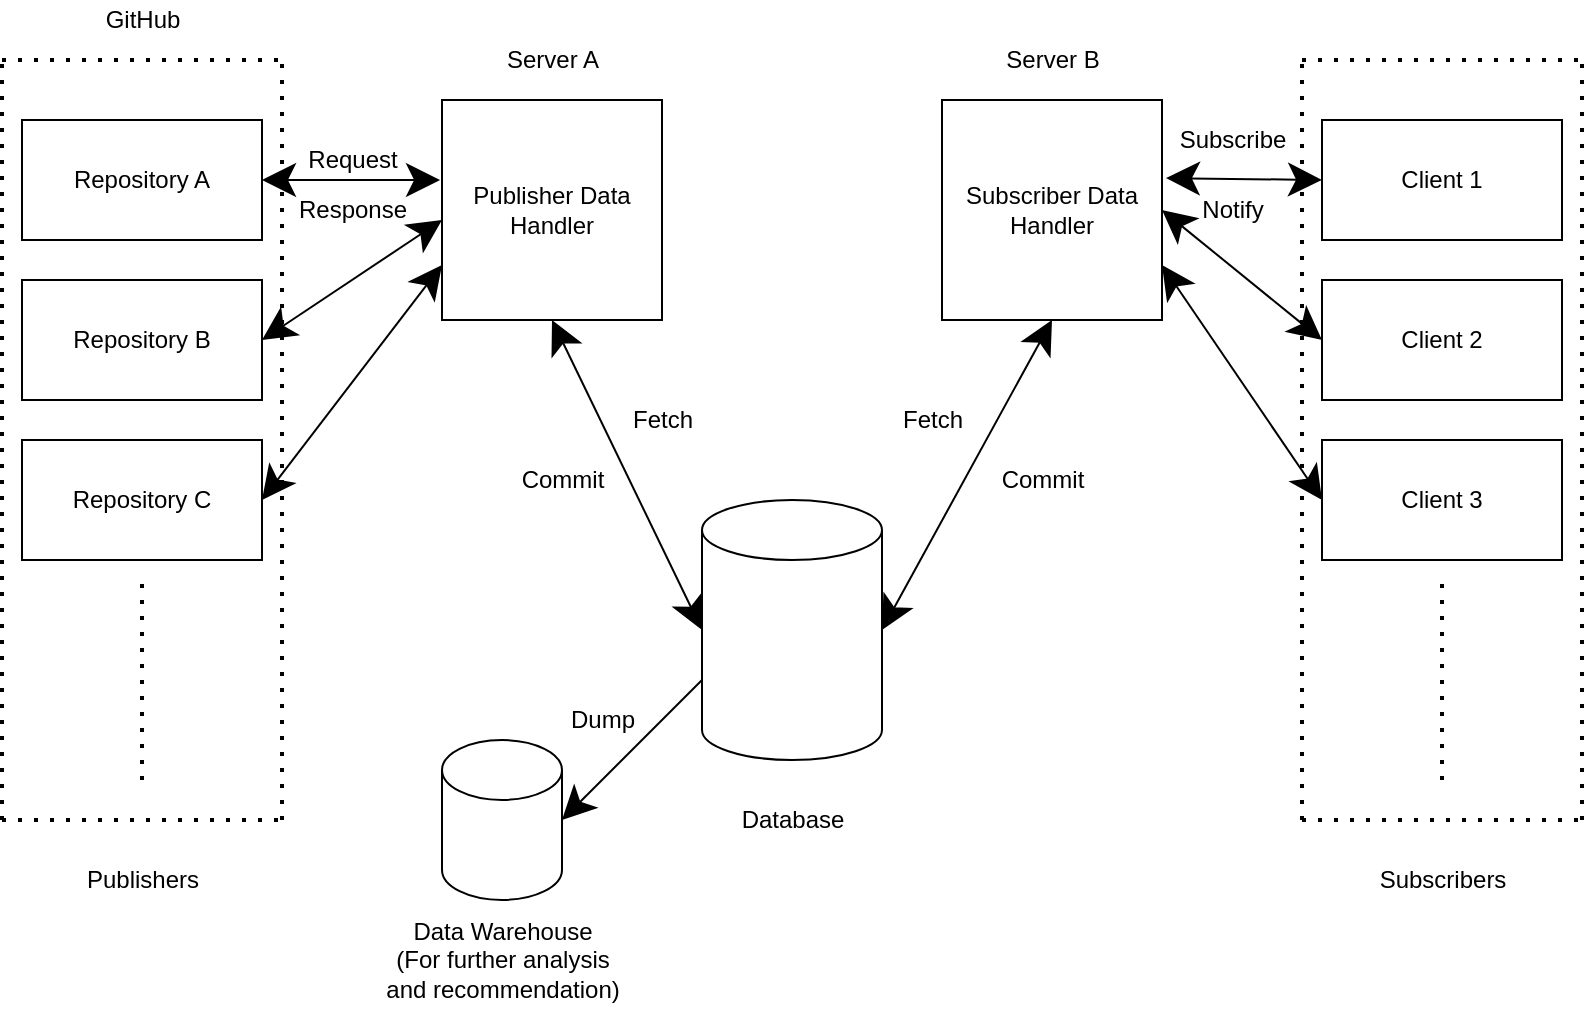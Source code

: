 <mxfile version="15.3.4"><diagram id="5i_JeaVVoth2f6koDLTo" name="Page-1"><mxGraphModel dx="788" dy="542" grid="1" gridSize="10" guides="1" tooltips="1" connect="1" arrows="1" fold="1" page="1" pageScale="1" pageWidth="850" pageHeight="1100" math="0" shadow="0"><root><mxCell id="0"/><mxCell id="1" parent="0"/><mxCell id="8Oj2IK2HhneeiTwUoJJP-1" value="Repository A" style="rounded=0;whiteSpace=wrap;html=1;hachureGap=4;pointerEvents=0;" vertex="1" parent="1"><mxGeometry x="40" y="70" width="120" height="60" as="geometry"/></mxCell><mxCell id="8Oj2IK2HhneeiTwUoJJP-2" value="Repository B" style="rounded=0;whiteSpace=wrap;html=1;hachureGap=4;pointerEvents=0;" vertex="1" parent="1"><mxGeometry x="40" y="150" width="120" height="60" as="geometry"/></mxCell><mxCell id="8Oj2IK2HhneeiTwUoJJP-3" value="Repository C" style="rounded=0;whiteSpace=wrap;html=1;hachureGap=4;pointerEvents=0;" vertex="1" parent="1"><mxGeometry x="40" y="230" width="120" height="60" as="geometry"/></mxCell><mxCell id="8Oj2IK2HhneeiTwUoJJP-5" value="" style="endArrow=none;dashed=1;html=1;dashPattern=1 3;strokeWidth=2;startSize=14;endSize=14;sourcePerimeterSpacing=8;targetPerimeterSpacing=8;" edge="1" parent="1"><mxGeometry width="50" height="50" relative="1" as="geometry"><mxPoint x="30" y="420" as="sourcePoint"/><mxPoint x="30" y="40" as="targetPoint"/></mxGeometry></mxCell><mxCell id="8Oj2IK2HhneeiTwUoJJP-6" value="" style="endArrow=none;dashed=1;html=1;dashPattern=1 3;strokeWidth=2;startSize=14;endSize=14;sourcePerimeterSpacing=8;targetPerimeterSpacing=8;" edge="1" parent="1"><mxGeometry width="50" height="50" relative="1" as="geometry"><mxPoint x="170" y="420" as="sourcePoint"/><mxPoint x="170" y="40" as="targetPoint"/></mxGeometry></mxCell><mxCell id="8Oj2IK2HhneeiTwUoJJP-7" value="" style="endArrow=none;dashed=1;html=1;dashPattern=1 3;strokeWidth=2;startSize=14;endSize=14;sourcePerimeterSpacing=8;targetPerimeterSpacing=8;" edge="1" parent="1"><mxGeometry width="50" height="50" relative="1" as="geometry"><mxPoint x="30" y="420" as="sourcePoint"/><mxPoint x="170" y="420" as="targetPoint"/></mxGeometry></mxCell><mxCell id="8Oj2IK2HhneeiTwUoJJP-8" value="" style="endArrow=none;dashed=1;html=1;dashPattern=1 3;strokeWidth=2;startSize=14;endSize=14;sourcePerimeterSpacing=8;targetPerimeterSpacing=8;" edge="1" parent="1"><mxGeometry width="50" height="50" relative="1" as="geometry"><mxPoint x="30" y="40" as="sourcePoint"/><mxPoint x="170" y="40" as="targetPoint"/></mxGeometry></mxCell><mxCell id="8Oj2IK2HhneeiTwUoJJP-10" value="" style="endArrow=none;dashed=1;html=1;dashPattern=1 3;strokeWidth=2;startSize=14;endSize=14;sourcePerimeterSpacing=8;targetPerimeterSpacing=8;" edge="1" parent="1"><mxGeometry width="50" height="50" relative="1" as="geometry"><mxPoint x="100" y="400" as="sourcePoint"/><mxPoint x="100" y="300" as="targetPoint"/></mxGeometry></mxCell><mxCell id="8Oj2IK2HhneeiTwUoJJP-11" value="Client 1" style="rounded=0;whiteSpace=wrap;html=1;hachureGap=4;pointerEvents=0;" vertex="1" parent="1"><mxGeometry x="690" y="70" width="120" height="60" as="geometry"/></mxCell><mxCell id="8Oj2IK2HhneeiTwUoJJP-12" value="Client 2" style="rounded=0;whiteSpace=wrap;html=1;hachureGap=4;pointerEvents=0;" vertex="1" parent="1"><mxGeometry x="690" y="150" width="120" height="60" as="geometry"/></mxCell><mxCell id="8Oj2IK2HhneeiTwUoJJP-13" value="Client 3" style="rounded=0;whiteSpace=wrap;html=1;hachureGap=4;pointerEvents=0;" vertex="1" parent="1"><mxGeometry x="690" y="230" width="120" height="60" as="geometry"/></mxCell><mxCell id="8Oj2IK2HhneeiTwUoJJP-14" value="" style="endArrow=none;dashed=1;html=1;dashPattern=1 3;strokeWidth=2;startSize=14;endSize=14;sourcePerimeterSpacing=8;targetPerimeterSpacing=8;" edge="1" parent="1"><mxGeometry width="50" height="50" relative="1" as="geometry"><mxPoint x="680" y="420" as="sourcePoint"/><mxPoint x="680" y="40" as="targetPoint"/></mxGeometry></mxCell><mxCell id="8Oj2IK2HhneeiTwUoJJP-15" value="" style="endArrow=none;dashed=1;html=1;dashPattern=1 3;strokeWidth=2;startSize=14;endSize=14;sourcePerimeterSpacing=8;targetPerimeterSpacing=8;" edge="1" parent="1"><mxGeometry width="50" height="50" relative="1" as="geometry"><mxPoint x="820" y="420" as="sourcePoint"/><mxPoint x="820" y="40" as="targetPoint"/></mxGeometry></mxCell><mxCell id="8Oj2IK2HhneeiTwUoJJP-16" value="" style="endArrow=none;dashed=1;html=1;dashPattern=1 3;strokeWidth=2;startSize=14;endSize=14;sourcePerimeterSpacing=8;targetPerimeterSpacing=8;" edge="1" parent="1"><mxGeometry width="50" height="50" relative="1" as="geometry"><mxPoint x="680" y="420" as="sourcePoint"/><mxPoint x="820" y="420" as="targetPoint"/></mxGeometry></mxCell><mxCell id="8Oj2IK2HhneeiTwUoJJP-17" value="" style="endArrow=none;dashed=1;html=1;dashPattern=1 3;strokeWidth=2;startSize=14;endSize=14;sourcePerimeterSpacing=8;targetPerimeterSpacing=8;" edge="1" parent="1"><mxGeometry width="50" height="50" relative="1" as="geometry"><mxPoint x="680" y="40" as="sourcePoint"/><mxPoint x="820" y="40" as="targetPoint"/></mxGeometry></mxCell><mxCell id="8Oj2IK2HhneeiTwUoJJP-18" value="" style="endArrow=none;dashed=1;html=1;dashPattern=1 3;strokeWidth=2;startSize=14;endSize=14;sourcePerimeterSpacing=8;targetPerimeterSpacing=8;" edge="1" parent="1"><mxGeometry width="50" height="50" relative="1" as="geometry"><mxPoint x="750" y="400" as="sourcePoint"/><mxPoint x="750" y="300" as="targetPoint"/></mxGeometry></mxCell><mxCell id="8Oj2IK2HhneeiTwUoJJP-19" value="Subscribers" style="text;html=1;align=center;verticalAlign=middle;resizable=0;points=[];autosize=1;strokeColor=none;fillColor=none;" vertex="1" parent="1"><mxGeometry x="710" y="440" width="80" height="20" as="geometry"/></mxCell><mxCell id="8Oj2IK2HhneeiTwUoJJP-20" value="Publishers" style="text;html=1;align=center;verticalAlign=middle;resizable=0;points=[];autosize=1;strokeColor=none;fillColor=none;" vertex="1" parent="1"><mxGeometry x="65" y="440" width="70" height="20" as="geometry"/></mxCell><mxCell id="8Oj2IK2HhneeiTwUoJJP-21" value="GitHub" style="text;html=1;align=center;verticalAlign=middle;resizable=0;points=[];autosize=1;strokeColor=none;fillColor=none;" vertex="1" parent="1"><mxGeometry x="75" y="10" width="50" height="20" as="geometry"/></mxCell><mxCell id="8Oj2IK2HhneeiTwUoJJP-22" value="" style="shape=cylinder3;whiteSpace=wrap;html=1;boundedLbl=1;backgroundOutline=1;size=15;hachureGap=4;pointerEvents=0;" vertex="1" parent="1"><mxGeometry x="380" y="260" width="90" height="130" as="geometry"/></mxCell><mxCell id="8Oj2IK2HhneeiTwUoJJP-23" value="Database" style="text;html=1;align=center;verticalAlign=middle;resizable=0;points=[];autosize=1;strokeColor=none;fillColor=none;" vertex="1" parent="1"><mxGeometry x="390" y="410" width="70" height="20" as="geometry"/></mxCell><mxCell id="8Oj2IK2HhneeiTwUoJJP-24" value="&lt;span&gt;Publisher Data Handler&lt;/span&gt;" style="whiteSpace=wrap;html=1;aspect=fixed;hachureGap=4;pointerEvents=0;" vertex="1" parent="1"><mxGeometry x="250" y="60" width="110" height="110" as="geometry"/></mxCell><mxCell id="8Oj2IK2HhneeiTwUoJJP-25" value="Subscriber Data Handler" style="whiteSpace=wrap;html=1;aspect=fixed;hachureGap=4;pointerEvents=0;" vertex="1" parent="1"><mxGeometry x="500" y="60" width="110" height="110" as="geometry"/></mxCell><mxCell id="8Oj2IK2HhneeiTwUoJJP-26" value="" style="shape=cylinder3;whiteSpace=wrap;html=1;boundedLbl=1;backgroundOutline=1;size=15;hachureGap=4;pointerEvents=0;" vertex="1" parent="1"><mxGeometry x="250" y="380" width="60" height="80" as="geometry"/></mxCell><mxCell id="8Oj2IK2HhneeiTwUoJJP-27" value="" style="endArrow=classic;startArrow=classic;html=1;startSize=14;endSize=14;sourcePerimeterSpacing=8;targetPerimeterSpacing=8;entryX=0;entryY=0.5;entryDx=0;entryDy=0;exitX=1.018;exitY=0.355;exitDx=0;exitDy=0;exitPerimeter=0;" edge="1" parent="1" source="8Oj2IK2HhneeiTwUoJJP-25" target="8Oj2IK2HhneeiTwUoJJP-11"><mxGeometry width="50" height="50" relative="1" as="geometry"><mxPoint x="400" y="340" as="sourcePoint"/><mxPoint x="450" y="290" as="targetPoint"/></mxGeometry></mxCell><mxCell id="8Oj2IK2HhneeiTwUoJJP-28" value="" style="endArrow=classic;startArrow=classic;html=1;startSize=14;endSize=14;sourcePerimeterSpacing=8;targetPerimeterSpacing=8;entryX=0;entryY=0.5;entryDx=0;entryDy=0;exitX=1;exitY=0.5;exitDx=0;exitDy=0;" edge="1" parent="1" source="8Oj2IK2HhneeiTwUoJJP-25" target="8Oj2IK2HhneeiTwUoJJP-12"><mxGeometry width="50" height="50" relative="1" as="geometry"><mxPoint x="621.98" y="109.05" as="sourcePoint"/><mxPoint x="700" y="110" as="targetPoint"/></mxGeometry></mxCell><mxCell id="8Oj2IK2HhneeiTwUoJJP-29" value="" style="endArrow=classic;startArrow=classic;html=1;startSize=14;endSize=14;sourcePerimeterSpacing=8;targetPerimeterSpacing=8;entryX=0;entryY=0.5;entryDx=0;entryDy=0;exitX=1;exitY=0.75;exitDx=0;exitDy=0;" edge="1" parent="1" source="8Oj2IK2HhneeiTwUoJJP-25" target="8Oj2IK2HhneeiTwUoJJP-13"><mxGeometry width="50" height="50" relative="1" as="geometry"><mxPoint x="620" y="125" as="sourcePoint"/><mxPoint x="700" y="190" as="targetPoint"/></mxGeometry></mxCell><mxCell id="8Oj2IK2HhneeiTwUoJJP-31" value="" style="endArrow=classic;startArrow=classic;html=1;startSize=14;endSize=14;sourcePerimeterSpacing=8;targetPerimeterSpacing=8;entryX=1;entryY=0.5;entryDx=0;entryDy=0;exitX=-0.009;exitY=0.364;exitDx=0;exitDy=0;exitPerimeter=0;" edge="1" parent="1" source="8Oj2IK2HhneeiTwUoJJP-24" target="8Oj2IK2HhneeiTwUoJJP-1"><mxGeometry width="50" height="50" relative="1" as="geometry"><mxPoint x="400" y="340" as="sourcePoint"/><mxPoint x="450" y="290" as="targetPoint"/></mxGeometry></mxCell><mxCell id="8Oj2IK2HhneeiTwUoJJP-32" value="" style="endArrow=classic;startArrow=classic;html=1;startSize=14;endSize=14;sourcePerimeterSpacing=8;targetPerimeterSpacing=8;entryX=1;entryY=0.5;entryDx=0;entryDy=0;" edge="1" parent="1" target="8Oj2IK2HhneeiTwUoJJP-2"><mxGeometry width="50" height="50" relative="1" as="geometry"><mxPoint x="250" y="120" as="sourcePoint"/><mxPoint x="170" y="110" as="targetPoint"/></mxGeometry></mxCell><mxCell id="8Oj2IK2HhneeiTwUoJJP-33" value="" style="endArrow=classic;startArrow=classic;html=1;startSize=14;endSize=14;sourcePerimeterSpacing=8;targetPerimeterSpacing=8;entryX=1;entryY=0.5;entryDx=0;entryDy=0;exitX=0;exitY=0.75;exitDx=0;exitDy=0;" edge="1" parent="1" source="8Oj2IK2HhneeiTwUoJJP-24" target="8Oj2IK2HhneeiTwUoJJP-3"><mxGeometry width="50" height="50" relative="1" as="geometry"><mxPoint x="260" y="130" as="sourcePoint"/><mxPoint x="170" y="190" as="targetPoint"/></mxGeometry></mxCell><mxCell id="8Oj2IK2HhneeiTwUoJJP-34" value="" style="endArrow=classic;startArrow=classic;html=1;startSize=14;endSize=14;sourcePerimeterSpacing=8;targetPerimeterSpacing=8;entryX=0.5;entryY=1;entryDx=0;entryDy=0;exitX=0;exitY=0.5;exitDx=0;exitDy=0;exitPerimeter=0;" edge="1" parent="1" source="8Oj2IK2HhneeiTwUoJJP-22" target="8Oj2IK2HhneeiTwUoJJP-24"><mxGeometry width="50" height="50" relative="1" as="geometry"><mxPoint x="400" y="340" as="sourcePoint"/><mxPoint x="450" y="290" as="targetPoint"/></mxGeometry></mxCell><mxCell id="8Oj2IK2HhneeiTwUoJJP-35" value="" style="endArrow=classic;startArrow=classic;html=1;startSize=14;endSize=14;sourcePerimeterSpacing=8;targetPerimeterSpacing=8;entryX=0.5;entryY=1;entryDx=0;entryDy=0;exitX=1;exitY=0.5;exitDx=0;exitDy=0;exitPerimeter=0;" edge="1" parent="1" source="8Oj2IK2HhneeiTwUoJJP-22" target="8Oj2IK2HhneeiTwUoJJP-25"><mxGeometry width="50" height="50" relative="1" as="geometry"><mxPoint x="400" y="340" as="sourcePoint"/><mxPoint x="450" y="290" as="targetPoint"/></mxGeometry></mxCell><mxCell id="8Oj2IK2HhneeiTwUoJJP-36" value="Server A" style="text;html=1;align=center;verticalAlign=middle;resizable=0;points=[];autosize=1;strokeColor=none;fillColor=none;" vertex="1" parent="1"><mxGeometry x="275" y="30" width="60" height="20" as="geometry"/></mxCell><mxCell id="8Oj2IK2HhneeiTwUoJJP-37" value="Server B" style="text;html=1;align=center;verticalAlign=middle;resizable=0;points=[];autosize=1;strokeColor=none;fillColor=none;" vertex="1" parent="1"><mxGeometry x="525" y="30" width="60" height="20" as="geometry"/></mxCell><mxCell id="8Oj2IK2HhneeiTwUoJJP-38" value="Data Warehouse&lt;br&gt;(For further analysis &lt;br&gt;and recommendation)" style="text;html=1;align=center;verticalAlign=middle;resizable=0;points=[];autosize=1;strokeColor=none;fillColor=none;" vertex="1" parent="1"><mxGeometry x="215" y="465" width="130" height="50" as="geometry"/></mxCell><mxCell id="8Oj2IK2HhneeiTwUoJJP-52" value="Request" style="text;html=1;align=center;verticalAlign=middle;resizable=0;points=[];autosize=1;strokeColor=none;fillColor=none;" vertex="1" parent="1"><mxGeometry x="175" y="80" width="60" height="20" as="geometry"/></mxCell><mxCell id="8Oj2IK2HhneeiTwUoJJP-53" value="Response" style="text;html=1;align=center;verticalAlign=middle;resizable=0;points=[];autosize=1;strokeColor=none;fillColor=none;" vertex="1" parent="1"><mxGeometry x="170" y="105" width="70" height="20" as="geometry"/></mxCell><mxCell id="8Oj2IK2HhneeiTwUoJJP-54" value="Subscribe" style="text;html=1;align=center;verticalAlign=middle;resizable=0;points=[];autosize=1;strokeColor=none;fillColor=none;" vertex="1" parent="1"><mxGeometry x="610" y="70" width="70" height="20" as="geometry"/></mxCell><mxCell id="8Oj2IK2HhneeiTwUoJJP-55" value="Notify" style="text;html=1;align=center;verticalAlign=middle;resizable=0;points=[];autosize=1;strokeColor=none;fillColor=none;" vertex="1" parent="1"><mxGeometry x="620" y="105" width="50" height="20" as="geometry"/></mxCell><mxCell id="8Oj2IK2HhneeiTwUoJJP-56" value="Fetch" style="text;html=1;align=center;verticalAlign=middle;resizable=0;points=[];autosize=1;strokeColor=none;fillColor=none;" vertex="1" parent="1"><mxGeometry x="335" y="210" width="50" height="20" as="geometry"/></mxCell><mxCell id="8Oj2IK2HhneeiTwUoJJP-57" value="Commit" style="text;html=1;align=center;verticalAlign=middle;resizable=0;points=[];autosize=1;strokeColor=none;fillColor=none;" vertex="1" parent="1"><mxGeometry x="280" y="240" width="60" height="20" as="geometry"/></mxCell><mxCell id="8Oj2IK2HhneeiTwUoJJP-58" value="Fetch" style="text;html=1;align=center;verticalAlign=middle;resizable=0;points=[];autosize=1;strokeColor=none;fillColor=none;" vertex="1" parent="1"><mxGeometry x="470" y="210" width="50" height="20" as="geometry"/></mxCell><mxCell id="8Oj2IK2HhneeiTwUoJJP-59" value="Commit" style="text;html=1;align=center;verticalAlign=middle;resizable=0;points=[];autosize=1;strokeColor=none;fillColor=none;" vertex="1" parent="1"><mxGeometry x="520" y="240" width="60" height="20" as="geometry"/></mxCell><mxCell id="8Oj2IK2HhneeiTwUoJJP-60" value="" style="endArrow=classic;html=1;startSize=14;endSize=14;sourcePerimeterSpacing=8;targetPerimeterSpacing=8;exitX=0;exitY=0;exitDx=0;exitDy=90;exitPerimeter=0;entryX=1;entryY=0.5;entryDx=0;entryDy=0;entryPerimeter=0;" edge="1" parent="1" source="8Oj2IK2HhneeiTwUoJJP-22" target="8Oj2IK2HhneeiTwUoJJP-26"><mxGeometry width="50" height="50" relative="1" as="geometry"><mxPoint x="400" y="320" as="sourcePoint"/><mxPoint x="450" y="270" as="targetPoint"/></mxGeometry></mxCell><mxCell id="8Oj2IK2HhneeiTwUoJJP-61" value="Dump" style="text;html=1;align=center;verticalAlign=middle;resizable=0;points=[];autosize=1;strokeColor=none;fillColor=none;" vertex="1" parent="1"><mxGeometry x="305" y="360" width="50" height="20" as="geometry"/></mxCell></root></mxGraphModel></diagram></mxfile>